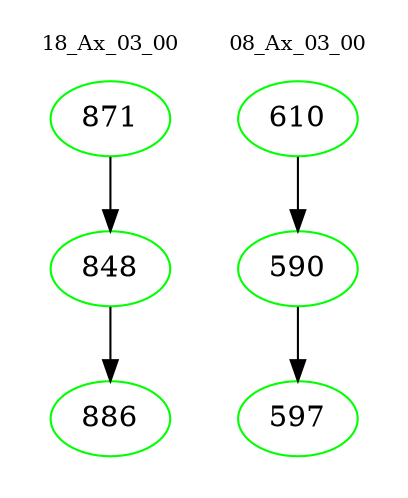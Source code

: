 digraph{
subgraph cluster_0 {
color = white
label = "18_Ax_03_00";
fontsize=10;
T0_871 [label="871", color="green"]
T0_871 -> T0_848 [color="black"]
T0_848 [label="848", color="green"]
T0_848 -> T0_886 [color="black"]
T0_886 [label="886", color="green"]
}
subgraph cluster_1 {
color = white
label = "08_Ax_03_00";
fontsize=10;
T1_610 [label="610", color="green"]
T1_610 -> T1_590 [color="black"]
T1_590 [label="590", color="green"]
T1_590 -> T1_597 [color="black"]
T1_597 [label="597", color="green"]
}
}
